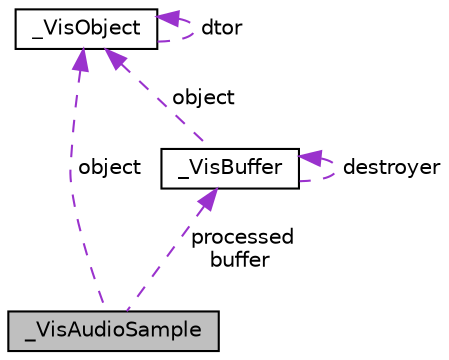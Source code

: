 digraph G
{
  edge [fontname="Helvetica",fontsize="10",labelfontname="Helvetica",labelfontsize="10"];
  node [fontname="Helvetica",fontsize="10",shape=record];
  Node1 [label="_VisAudioSample",height=0.2,width=0.4,color="black", fillcolor="grey75", style="filled" fontcolor="black"];
  Node2 -> Node1 [dir="back",color="darkorchid3",fontsize="10",style="dashed",label=" processed\nbuffer" ,fontname="Helvetica"];
  Node2 [label="_VisBuffer",height=0.2,width=0.4,color="black", fillcolor="white", style="filled",URL="$struct__VisBuffer.html",tooltip="The VisBuffer data structure holding a buffer and information regarding the buffer."];
  Node2 -> Node2 [dir="back",color="darkorchid3",fontsize="10",style="dashed",label=" destroyer" ,fontname="Helvetica"];
  Node3 -> Node2 [dir="back",color="darkorchid3",fontsize="10",style="dashed",label=" object" ,fontname="Helvetica"];
  Node3 [label="_VisObject",height=0.2,width=0.4,color="black", fillcolor="white", style="filled",URL="$struct__VisObject.html",tooltip="The VisObject structure contains all the VisObject housekeeping data like refcounting and a pointer t..."];
  Node3 -> Node3 [dir="back",color="darkorchid3",fontsize="10",style="dashed",label=" dtor" ,fontname="Helvetica"];
  Node3 -> Node1 [dir="back",color="darkorchid3",fontsize="10",style="dashed",label=" object" ,fontname="Helvetica"];
}
